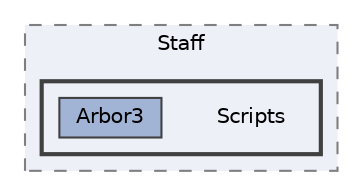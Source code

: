 digraph "103_Management_Character/Staff/Scripts"
{
 // LATEX_PDF_SIZE
  bgcolor="transparent";
  edge [fontname=Helvetica,fontsize=10,labelfontname=Helvetica,labelfontsize=10];
  node [fontname=Helvetica,fontsize=10,shape=box,height=0.2,width=0.4];
  compound=true
  subgraph clusterdir_565cc0bf1211fd2d296b0ec731298f67 {
    graph [ bgcolor="#edf0f7", pencolor="grey50", label="Staff", fontname=Helvetica,fontsize=10 style="filled,dashed", URL="dir_565cc0bf1211fd2d296b0ec731298f67.html",tooltip=""]
  subgraph clusterdir_51b53c8d44db6d5b67ba56f7ae0a8c35 {
    graph [ bgcolor="#edf0f7", pencolor="grey25", label="", fontname=Helvetica,fontsize=10 style="filled,bold", URL="dir_51b53c8d44db6d5b67ba56f7ae0a8c35.html",tooltip=""]
    dir_51b53c8d44db6d5b67ba56f7ae0a8c35 [shape=plaintext, label="Scripts"];
  dir_0858fb949d9de84fd3ad46369cf80381 [label="Arbor3", fillcolor="#a2b4d6", color="grey25", style="filled", URL="dir_0858fb949d9de84fd3ad46369cf80381.html",tooltip=""];
  }
  }
}
